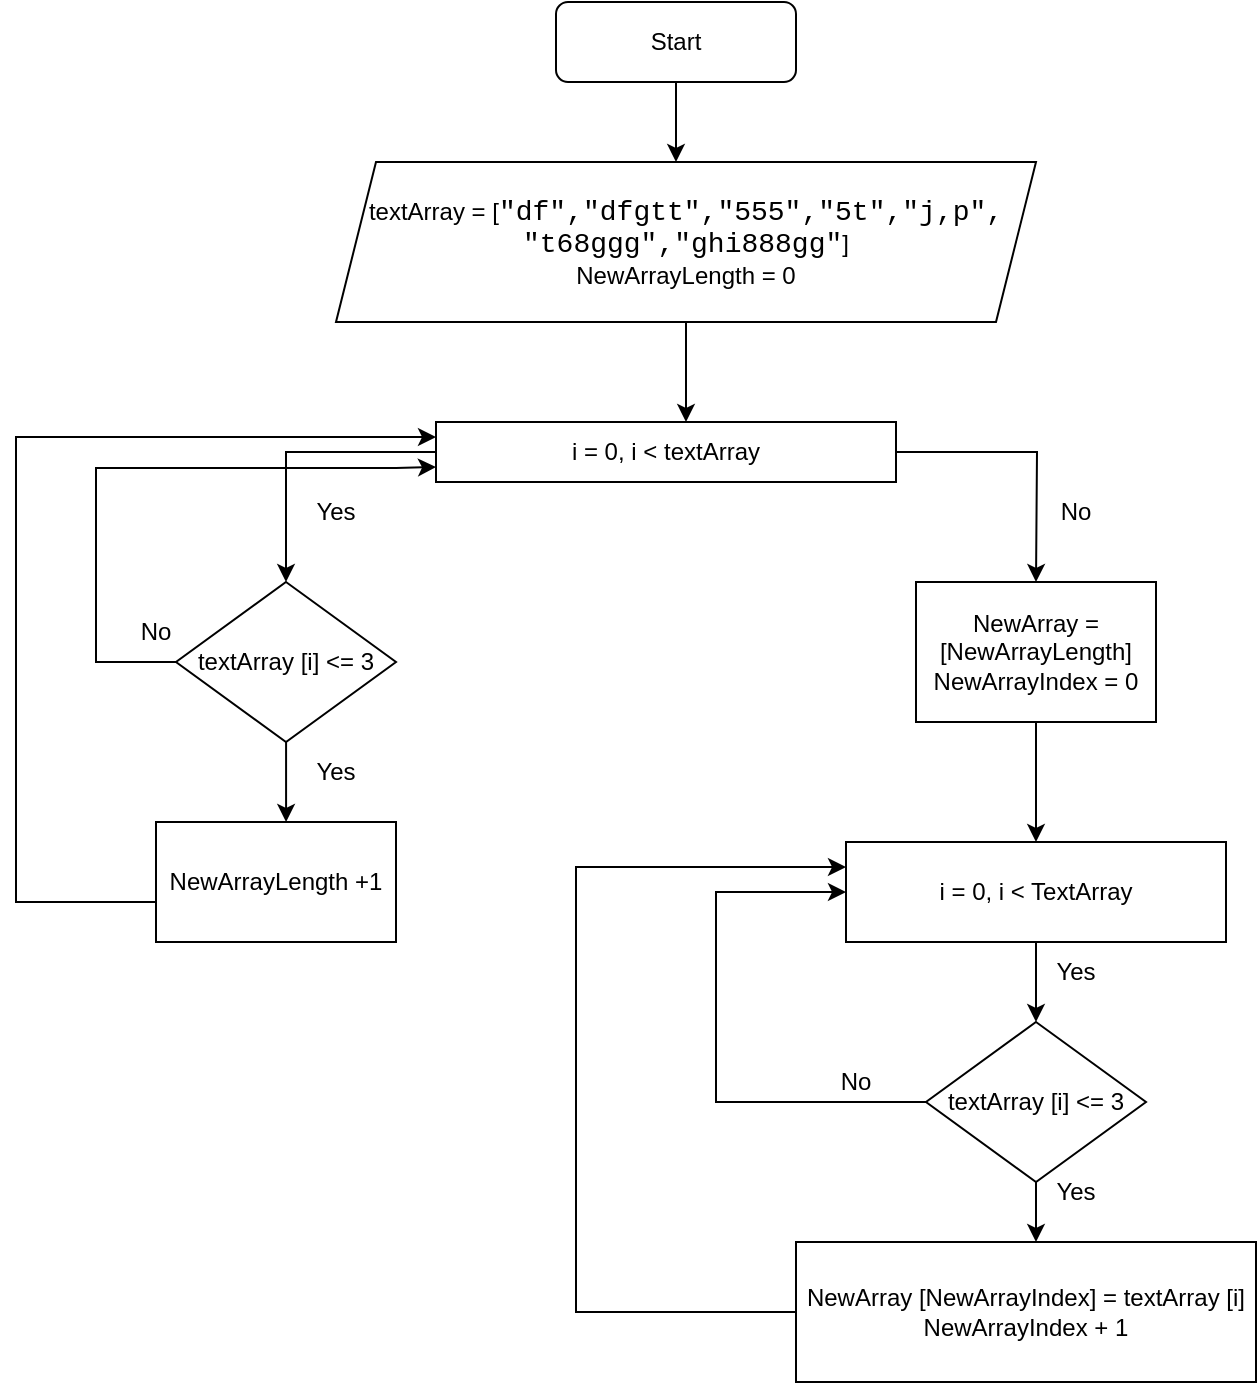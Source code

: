 <mxfile version="20.5.1" type="device"><diagram id="1hM2UdnroBkd-Ab-WcIv" name="Страница 1"><mxGraphModel dx="868" dy="474" grid="1" gridSize="10" guides="1" tooltips="1" connect="1" arrows="1" fold="1" page="1" pageScale="1" pageWidth="827" pageHeight="1169" math="0" shadow="0"><root><mxCell id="0"/><mxCell id="1" parent="0"/><mxCell id="9Hc5wjlkirinvKfktnsQ-2" style="edgeStyle=orthogonalEdgeStyle;rounded=0;orthogonalLoop=1;jettySize=auto;html=1;" edge="1" parent="1" source="9Hc5wjlkirinvKfktnsQ-1"><mxGeometry relative="1" as="geometry"><mxPoint x="380" y="100" as="targetPoint"/></mxGeometry></mxCell><mxCell id="9Hc5wjlkirinvKfktnsQ-1" value="Start" style="rounded=1;whiteSpace=wrap;html=1;" vertex="1" parent="1"><mxGeometry x="320" y="20" width="120" height="40" as="geometry"/></mxCell><mxCell id="9Hc5wjlkirinvKfktnsQ-4" style="edgeStyle=orthogonalEdgeStyle;rounded=0;orthogonalLoop=1;jettySize=auto;html=1;" edge="1" parent="1" source="9Hc5wjlkirinvKfktnsQ-3"><mxGeometry relative="1" as="geometry"><mxPoint x="385" y="230" as="targetPoint"/></mxGeometry></mxCell><mxCell id="9Hc5wjlkirinvKfktnsQ-3" value="textArray = [&lt;span style=&quot;font-family: Consolas, &amp;quot;Courier New&amp;quot;, monospace; font-size: 14px;&quot;&gt;&quot;df&quot;&lt;/span&gt;&lt;span style=&quot;font-family: Consolas, &amp;quot;Courier New&amp;quot;, monospace; font-size: 14px;&quot;&gt;,&lt;/span&gt;&lt;span style=&quot;font-family: Consolas, &amp;quot;Courier New&amp;quot;, monospace; font-size: 14px;&quot;&gt;&quot;dfgtt&quot;&lt;/span&gt;&lt;span style=&quot;font-family: Consolas, &amp;quot;Courier New&amp;quot;, monospace; font-size: 14px;&quot;&gt;,&lt;/span&gt;&lt;span style=&quot;font-family: Consolas, &amp;quot;Courier New&amp;quot;, monospace; font-size: 14px;&quot;&gt;&quot;555&quot;&lt;/span&gt;&lt;span style=&quot;font-family: Consolas, &amp;quot;Courier New&amp;quot;, monospace; font-size: 14px;&quot;&gt;,&lt;/span&gt;&lt;span style=&quot;font-family: Consolas, &amp;quot;Courier New&amp;quot;, monospace; font-size: 14px;&quot;&gt;&quot;5t&quot;&lt;/span&gt;&lt;span style=&quot;font-family: Consolas, &amp;quot;Courier New&amp;quot;, monospace; font-size: 14px;&quot;&gt;,&lt;/span&gt;&lt;span style=&quot;font-family: Consolas, &amp;quot;Courier New&amp;quot;, monospace; font-size: 14px;&quot;&gt;&quot;j,p&quot;&lt;/span&gt;&lt;span style=&quot;font-family: Consolas, &amp;quot;Courier New&amp;quot;, monospace; font-size: 14px;&quot;&gt;,&lt;br&gt;&lt;/span&gt;&lt;span style=&quot;font-family: Consolas, &amp;quot;Courier New&amp;quot;, monospace; font-size: 14px;&quot;&gt;&quot;t68ggg&quot;&lt;/span&gt;&lt;span style=&quot;font-family: Consolas, &amp;quot;Courier New&amp;quot;, monospace; font-size: 14px;&quot;&gt;,&lt;/span&gt;&lt;span style=&quot;font-family: Consolas, &amp;quot;Courier New&amp;quot;, monospace; font-size: 14px;&quot;&gt;&quot;ghi888gg&quot;&lt;/span&gt;]&lt;br&gt;NewArrayLength = 0" style="shape=parallelogram;perimeter=parallelogramPerimeter;whiteSpace=wrap;html=1;fixedSize=1;" vertex="1" parent="1"><mxGeometry x="210" y="100" width="350" height="80" as="geometry"/></mxCell><mxCell id="9Hc5wjlkirinvKfktnsQ-11" style="edgeStyle=orthogonalEdgeStyle;rounded=0;orthogonalLoop=1;jettySize=auto;html=1;fontColor=#000000;" edge="1" parent="1" source="9Hc5wjlkirinvKfktnsQ-7"><mxGeometry relative="1" as="geometry"><mxPoint x="560" y="310" as="targetPoint"/></mxGeometry></mxCell><mxCell id="9Hc5wjlkirinvKfktnsQ-45" style="edgeStyle=orthogonalEdgeStyle;rounded=0;orthogonalLoop=1;jettySize=auto;html=1;entryX=0.5;entryY=0;entryDx=0;entryDy=0;fontColor=#000000;" edge="1" parent="1" source="9Hc5wjlkirinvKfktnsQ-7" target="9Hc5wjlkirinvKfktnsQ-38"><mxGeometry relative="1" as="geometry"/></mxCell><mxCell id="9Hc5wjlkirinvKfktnsQ-7" value="i = 0, i &amp;lt; textArray" style="rounded=0;whiteSpace=wrap;html=1;labelBackgroundColor=none;fontColor=#000000;" vertex="1" parent="1"><mxGeometry x="260" y="230" width="230" height="30" as="geometry"/></mxCell><mxCell id="9Hc5wjlkirinvKfktnsQ-26" style="edgeStyle=orthogonalEdgeStyle;rounded=0;orthogonalLoop=1;jettySize=auto;html=1;fontColor=#000000;" edge="1" parent="1" source="9Hc5wjlkirinvKfktnsQ-14"><mxGeometry relative="1" as="geometry"><mxPoint x="560" y="440" as="targetPoint"/></mxGeometry></mxCell><mxCell id="9Hc5wjlkirinvKfktnsQ-14" value="NewArray = [NewArrayLength]&lt;br&gt;NewArrayIndex = 0" style="rounded=0;whiteSpace=wrap;html=1;labelBackgroundColor=none;fontColor=#000000;" vertex="1" parent="1"><mxGeometry x="500" y="310" width="120" height="70" as="geometry"/></mxCell><mxCell id="9Hc5wjlkirinvKfktnsQ-15" value="Yes" style="text;html=1;strokeColor=none;fillColor=none;align=center;verticalAlign=middle;whiteSpace=wrap;rounded=0;labelBackgroundColor=none;fontColor=#000000;" vertex="1" parent="1"><mxGeometry x="180" y="260" width="60" height="30" as="geometry"/></mxCell><mxCell id="9Hc5wjlkirinvKfktnsQ-16" value="No" style="text;html=1;strokeColor=none;fillColor=none;align=center;verticalAlign=middle;whiteSpace=wrap;rounded=0;labelBackgroundColor=none;fontColor=#000000;" vertex="1" parent="1"><mxGeometry x="550" y="260" width="60" height="30" as="geometry"/></mxCell><mxCell id="9Hc5wjlkirinvKfktnsQ-19" style="edgeStyle=orthogonalEdgeStyle;rounded=0;orthogonalLoop=1;jettySize=auto;html=1;fontColor=#000000;entryX=0;entryY=0.25;entryDx=0;entryDy=0;exitX=0.008;exitY=0.617;exitDx=0;exitDy=0;exitPerimeter=0;" edge="1" parent="1" source="9Hc5wjlkirinvKfktnsQ-37" target="9Hc5wjlkirinvKfktnsQ-7"><mxGeometry relative="1" as="geometry"><mxPoint x="40" y="230" as="targetPoint"/><mxPoint x="122.5" y="480" as="sourcePoint"/><Array as="points"><mxPoint x="121" y="447"/><mxPoint x="123" y="447"/><mxPoint x="123" y="470"/><mxPoint x="50" y="470"/><mxPoint x="50" y="238"/></Array></mxGeometry></mxCell><mxCell id="9Hc5wjlkirinvKfktnsQ-20" value="Yes" style="text;html=1;strokeColor=none;fillColor=none;align=center;verticalAlign=middle;whiteSpace=wrap;rounded=0;labelBackgroundColor=none;fontColor=#000000;" vertex="1" parent="1"><mxGeometry x="180" y="390" width="60" height="30" as="geometry"/></mxCell><mxCell id="9Hc5wjlkirinvKfktnsQ-23" value="No" style="text;html=1;strokeColor=none;fillColor=none;align=center;verticalAlign=middle;whiteSpace=wrap;rounded=0;labelBackgroundColor=none;fontColor=#000000;" vertex="1" parent="1"><mxGeometry x="90" y="320" width="60" height="30" as="geometry"/></mxCell><mxCell id="9Hc5wjlkirinvKfktnsQ-28" style="edgeStyle=orthogonalEdgeStyle;rounded=0;orthogonalLoop=1;jettySize=auto;html=1;fontColor=#000000;" edge="1" parent="1" source="9Hc5wjlkirinvKfktnsQ-27"><mxGeometry relative="1" as="geometry"><mxPoint x="560" y="530" as="targetPoint"/></mxGeometry></mxCell><mxCell id="9Hc5wjlkirinvKfktnsQ-27" value="i = 0, i &amp;lt; TextArray" style="rounded=0;whiteSpace=wrap;html=1;labelBackgroundColor=none;fontColor=#000000;" vertex="1" parent="1"><mxGeometry x="465" y="440" width="190" height="50" as="geometry"/></mxCell><mxCell id="9Hc5wjlkirinvKfktnsQ-29" value="Yes" style="text;html=1;strokeColor=none;fillColor=none;align=center;verticalAlign=middle;whiteSpace=wrap;rounded=0;labelBackgroundColor=none;fontColor=#000000;" vertex="1" parent="1"><mxGeometry x="550" y="490" width="60" height="30" as="geometry"/></mxCell><mxCell id="9Hc5wjlkirinvKfktnsQ-31" style="edgeStyle=orthogonalEdgeStyle;rounded=0;orthogonalLoop=1;jettySize=auto;html=1;fontColor=#000000;" edge="1" parent="1"><mxGeometry relative="1" as="geometry"><mxPoint x="560" y="640" as="targetPoint"/><mxPoint x="560" y="590" as="sourcePoint"/></mxGeometry></mxCell><mxCell id="9Hc5wjlkirinvKfktnsQ-34" style="edgeStyle=orthogonalEdgeStyle;rounded=0;orthogonalLoop=1;jettySize=auto;html=1;entryX=0;entryY=0.5;entryDx=0;entryDy=0;fontColor=#000000;exitX=0.064;exitY=0.538;exitDx=0;exitDy=0;exitPerimeter=0;" edge="1" parent="1" source="9Hc5wjlkirinvKfktnsQ-46" target="9Hc5wjlkirinvKfktnsQ-27"><mxGeometry relative="1" as="geometry"><mxPoint x="500" y="570" as="sourcePoint"/><Array as="points"><mxPoint x="512" y="570"/><mxPoint x="400" y="570"/><mxPoint x="400" y="465"/></Array></mxGeometry></mxCell><mxCell id="9Hc5wjlkirinvKfktnsQ-32" value="Yes" style="text;html=1;strokeColor=none;fillColor=none;align=center;verticalAlign=middle;whiteSpace=wrap;rounded=0;labelBackgroundColor=none;fontColor=#000000;" vertex="1" parent="1"><mxGeometry x="550" y="600" width="60" height="30" as="geometry"/></mxCell><mxCell id="9Hc5wjlkirinvKfktnsQ-36" style="edgeStyle=orthogonalEdgeStyle;rounded=0;orthogonalLoop=1;jettySize=auto;html=1;entryX=0;entryY=0.25;entryDx=0;entryDy=0;fontColor=#000000;" edge="1" parent="1" source="9Hc5wjlkirinvKfktnsQ-33" target="9Hc5wjlkirinvKfktnsQ-27"><mxGeometry relative="1" as="geometry"><Array as="points"><mxPoint x="330" y="675"/><mxPoint x="330" y="453"/></Array></mxGeometry></mxCell><mxCell id="9Hc5wjlkirinvKfktnsQ-33" value="NewArray [NewArrayIndex] = textArray [i]&lt;br&gt;NewArrayIndex + 1" style="rounded=0;whiteSpace=wrap;html=1;labelBackgroundColor=none;fontColor=#000000;" vertex="1" parent="1"><mxGeometry x="440" y="640" width="230" height="70" as="geometry"/></mxCell><mxCell id="9Hc5wjlkirinvKfktnsQ-35" value="No" style="text;html=1;strokeColor=none;fillColor=none;align=center;verticalAlign=middle;whiteSpace=wrap;rounded=0;labelBackgroundColor=none;fontColor=#000000;" vertex="1" parent="1"><mxGeometry x="440" y="545" width="60" height="30" as="geometry"/></mxCell><mxCell id="9Hc5wjlkirinvKfktnsQ-37" value="NewArrayLength +1" style="rounded=0;whiteSpace=wrap;html=1;labelBackgroundColor=none;fontColor=#000000;" vertex="1" parent="1"><mxGeometry x="120" y="430" width="120" height="60" as="geometry"/></mxCell><mxCell id="9Hc5wjlkirinvKfktnsQ-41" style="edgeStyle=orthogonalEdgeStyle;rounded=0;orthogonalLoop=1;jettySize=auto;html=1;entryX=0;entryY=0.75;entryDx=0;entryDy=0;fontColor=#000000;" edge="1" parent="1" source="9Hc5wjlkirinvKfktnsQ-38" target="9Hc5wjlkirinvKfktnsQ-7"><mxGeometry relative="1" as="geometry"><Array as="points"><mxPoint x="90" y="350"/><mxPoint x="90" y="253"/><mxPoint x="240" y="253"/></Array></mxGeometry></mxCell><mxCell id="9Hc5wjlkirinvKfktnsQ-42" style="edgeStyle=orthogonalEdgeStyle;rounded=0;orthogonalLoop=1;jettySize=auto;html=1;entryX=0.542;entryY=0;entryDx=0;entryDy=0;entryPerimeter=0;fontColor=#000000;" edge="1" parent="1" source="9Hc5wjlkirinvKfktnsQ-38" target="9Hc5wjlkirinvKfktnsQ-37"><mxGeometry relative="1" as="geometry"/></mxCell><mxCell id="9Hc5wjlkirinvKfktnsQ-38" value="textArray [i] &amp;lt;= 3" style="rhombus;whiteSpace=wrap;html=1;labelBackgroundColor=none;fontColor=#000000;" vertex="1" parent="1"><mxGeometry x="130" y="310" width="110" height="80" as="geometry"/></mxCell><mxCell id="9Hc5wjlkirinvKfktnsQ-46" value="textArray [i] &amp;lt;= 3" style="rhombus;whiteSpace=wrap;html=1;labelBackgroundColor=none;fontColor=#000000;" vertex="1" parent="1"><mxGeometry x="505" y="530" width="110" height="80" as="geometry"/></mxCell></root></mxGraphModel></diagram></mxfile>